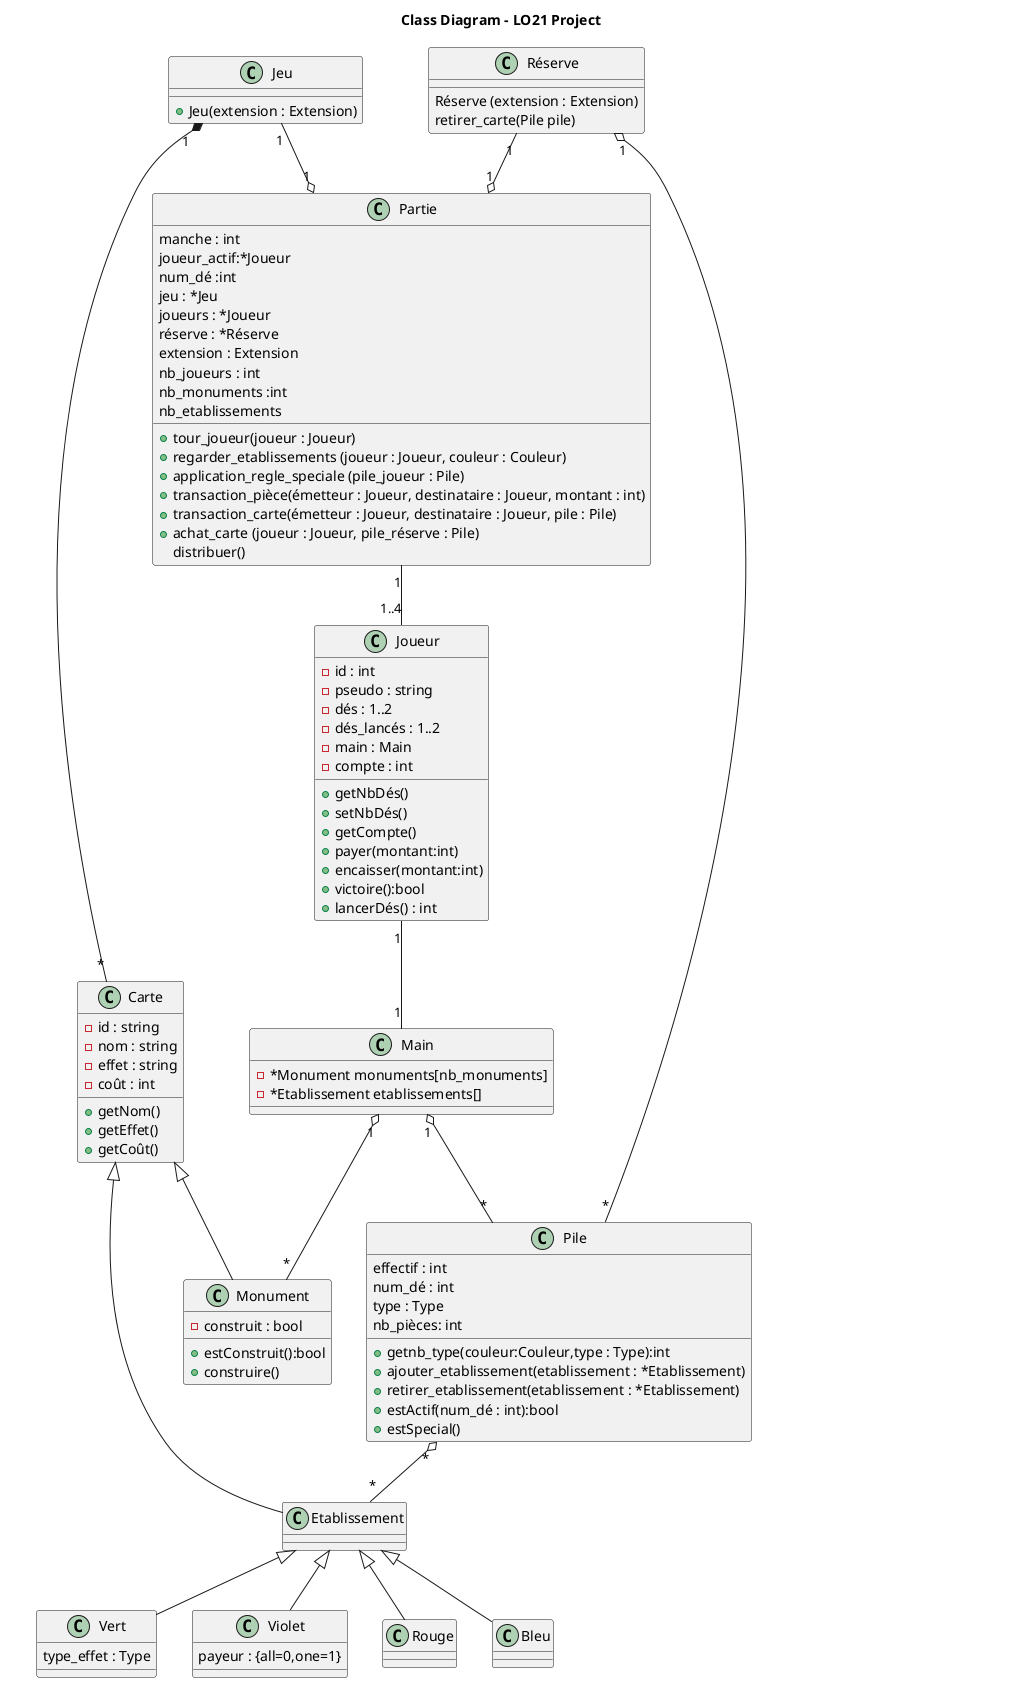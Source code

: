 @startuml

title Class Diagram - LO21 Project



class Jeu{

}
Jeu : +Jeu(extension : Extension)

class Carte {
 -id : string
 -nom : string
 -effet : string
 -coût : int
}
Carte : +getNom()
Carte : +getEffet()
Carte : +getCoût()

class Monument {
 -construit : bool
 
}
Monument : +estConstruit():bool
Monument : +construire()

class  Etablissement{

}


class  Partie{
 manche : int
 joueur_actif:*Joueur
 num_dé :int
 jeu : *Jeu
 joueurs : *Joueur
 réserve : *Réserve
 extension : Extension
 nb_joueurs : int
 nb_monuments :int
 nb_etablissements
}
Partie : +tour_joueur(joueur : Joueur)
Partie : +regarder_etablissements (joueur : Joueur, couleur : Couleur)
Parite : +application_regle_standard (couleur : Couleur)
Partie : +application_regle_speciale (pile_joueur : Pile)
Partie : +transaction_pièce(émetteur : Joueur, destinataire : Joueur, montant : int)
Partie : +transaction_carte(émetteur : Joueur, destinataire : Joueur, pile : Pile)
Partie : +achat_carte (joueur : Joueur, pile_réserve : Pile)
Partie : distribuer()


class  Réserve{
}
Réserve : Réserve (extension : Extension)
Réserve : retirer_carte(Pile pile)

class  Main{
-*Monument monuments[nb_monuments]
-*Etablissement etablissements[]
}


class Pile{
effectif : int
 num_dé : int
 type : Type
 nb_pièces: int
}
Pile : +getnb_type(couleur:Couleur,type : Type):int
Pile : +ajouter_etablissement(etablissement : *Etablissement)
Pile : +retirer_etablissement(etablissement : *Etablissement)
Pile : +estActif(num_dé : int):bool
Pile : +estSpecial()

class  Joueur{
 -id : int
 -pseudo : string
 -dés : 1..2
 -dés_lancés : 1..2
 -main : Main
 -compte : int
}

Joueur : +getNbDés()
Joueur : +setNbDés()
Joueur : +getCompte()
Joueur : +payer(montant:int)
Joueur : +encaisser(montant:int)
Joueur : +victoire():bool
Joueur : +lancerDés() : int


class Vert {
type_effet : Type
}
class Violet {
payeur : {all=0,one=1}
}
Jeu "1" *-- "*" Carte 
Carte <|-- Etablissement
Carte <|-- Monument
Partie "1" -- "1..4" Joueur
Joueur "1" -- "1" Main
Jeu "1" --o "1" Partie
Réserve "1" --o "1" Partie
Etablissement <|-- Rouge 
Etablissement <|-- Bleu
Etablissement <|-- Vert
Etablissement <|-- Violet
Pile "*" o-- "*" Etablissement
Réserve "1" o-- "*" Pile
Main "1" o-- "*" Monument
Main "1" o-- "*" Pile

' Creer un lien avec jeu et reserve entre la partie
hide @unlinked
@enduml

